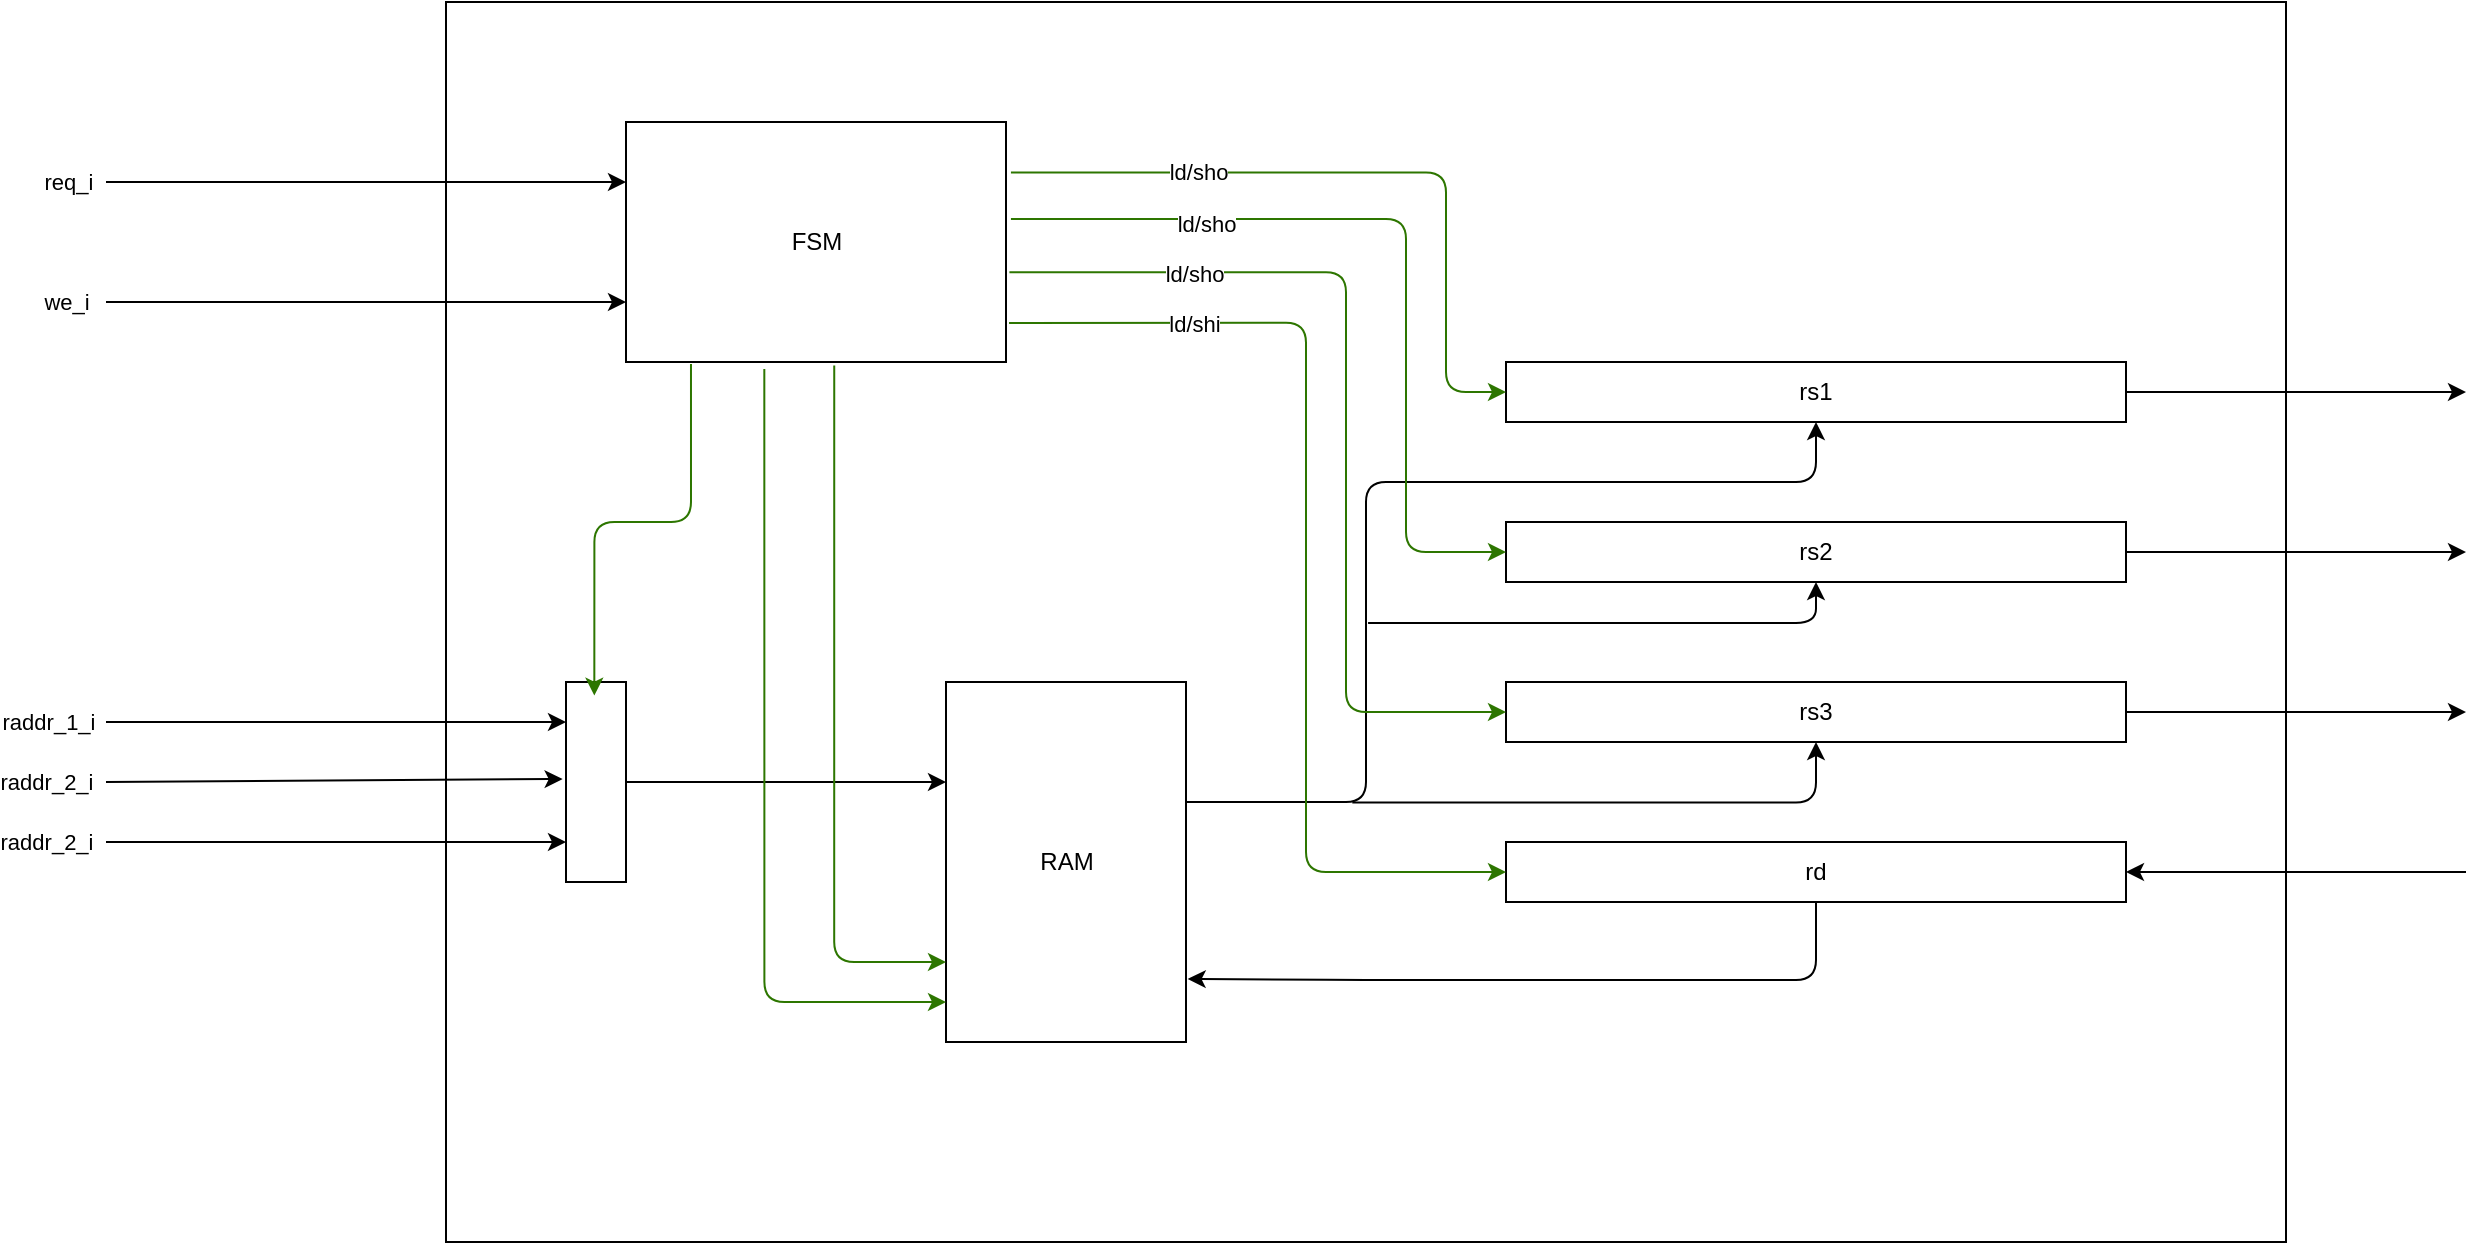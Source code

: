 <mxfile>
    <diagram id="Kk9TPxQ4-yBO7f9f2FwW" name="Page-1">
        <mxGraphModel dx="2396" dy="909" grid="1" gridSize="10" guides="1" tooltips="1" connect="1" arrows="1" fold="1" page="1" pageScale="1" pageWidth="850" pageHeight="1100" math="0" shadow="0">
            <root>
                <mxCell id="0"/>
                <mxCell id="1" parent="0"/>
                <mxCell id="43" value="" style="rounded=0;whiteSpace=wrap;html=1;" vertex="1" parent="1">
                    <mxGeometry x="70" y="30" width="920" height="620" as="geometry"/>
                </mxCell>
                <mxCell id="7" style="edgeStyle=orthogonalEdgeStyle;html=1;exitX=0;exitY=0;exitDx=120;exitDy=60;exitPerimeter=0;entryX=0.5;entryY=1;entryDx=0;entryDy=0;" edge="1" parent="1" source="2" target="3">
                    <mxGeometry relative="1" as="geometry">
                        <Array as="points">
                            <mxPoint x="530" y="430"/>
                            <mxPoint x="530" y="270"/>
                            <mxPoint x="755" y="270"/>
                        </Array>
                    </mxGeometry>
                </mxCell>
                <mxCell id="2" value="RAM" style="externalPins=0;recursiveResize=0;shadow=0;dashed=0;align=center;html=1;strokeWidth=1;shape=mxgraph.rtl.abstract.entity;container=1;collapsible=0;kind=sequential;drawPins=0;left=3;right=2;bottom=0;top=0;" vertex="1" parent="1">
                    <mxGeometry x="320" y="370" width="120" height="180" as="geometry"/>
                </mxCell>
                <mxCell id="3" value="rs1" style="rounded=0;whiteSpace=wrap;html=1;" vertex="1" parent="1">
                    <mxGeometry x="600" y="210" width="310" height="30" as="geometry"/>
                </mxCell>
                <mxCell id="4" value="rs2" style="rounded=0;whiteSpace=wrap;html=1;" vertex="1" parent="1">
                    <mxGeometry x="600" y="290" width="310" height="30" as="geometry"/>
                </mxCell>
                <mxCell id="5" value="rs3" style="rounded=0;whiteSpace=wrap;html=1;" vertex="1" parent="1">
                    <mxGeometry x="600" y="370" width="310" height="30" as="geometry"/>
                </mxCell>
                <mxCell id="15" style="edgeStyle=orthogonalEdgeStyle;html=1;entryX=1.007;entryY=0.825;entryDx=0;entryDy=0;entryPerimeter=0;exitX=0.5;exitY=1;exitDx=0;exitDy=0;" edge="1" parent="1" source="6" target="2">
                    <mxGeometry relative="1" as="geometry">
                        <Array as="points">
                            <mxPoint x="755" y="519"/>
                            <mxPoint x="520" y="519"/>
                        </Array>
                    </mxGeometry>
                </mxCell>
                <mxCell id="6" value="rd" style="rounded=0;whiteSpace=wrap;html=1;" vertex="1" parent="1">
                    <mxGeometry x="600" y="450" width="310" height="30" as="geometry"/>
                </mxCell>
                <mxCell id="8" value="" style="endArrow=classic;html=1;exitX=0.264;exitY=1.001;exitDx=0;exitDy=0;exitPerimeter=0;entryX=0.5;entryY=1;entryDx=0;entryDy=0;edgeStyle=orthogonalEdgeStyle;" edge="1" parent="1" source="7" target="5">
                    <mxGeometry width="50" height="50" relative="1" as="geometry">
                        <mxPoint x="650" y="470" as="sourcePoint"/>
                        <mxPoint x="790" y="430" as="targetPoint"/>
                        <Array as="points">
                            <mxPoint x="755" y="430"/>
                        </Array>
                    </mxGeometry>
                </mxCell>
                <mxCell id="9" value="" style="endArrow=classic;html=1;exitX=0.289;exitY=0.529;exitDx=0;exitDy=0;exitPerimeter=0;entryX=0.5;entryY=1;entryDx=0;entryDy=0;edgeStyle=orthogonalEdgeStyle;" edge="1" parent="1" source="7" target="4">
                    <mxGeometry width="50" height="50" relative="1" as="geometry">
                        <mxPoint x="680" y="390" as="sourcePoint"/>
                        <mxPoint x="730" y="340" as="targetPoint"/>
                        <Array as="points">
                            <mxPoint x="755" y="341"/>
                        </Array>
                    </mxGeometry>
                </mxCell>
                <mxCell id="10" value="" style="endArrow=classic;html=1;exitX=1;exitY=0.5;exitDx=0;exitDy=0;" edge="1" parent="1" source="3">
                    <mxGeometry width="50" height="50" relative="1" as="geometry">
                        <mxPoint x="1040" y="280" as="sourcePoint"/>
                        <mxPoint x="1080" y="225" as="targetPoint"/>
                    </mxGeometry>
                </mxCell>
                <mxCell id="11" value="" style="endArrow=classic;html=1;exitX=1;exitY=0.5;exitDx=0;exitDy=0;" edge="1" parent="1" source="4">
                    <mxGeometry width="50" height="50" relative="1" as="geometry">
                        <mxPoint x="930" y="305" as="sourcePoint"/>
                        <mxPoint x="1080" y="305" as="targetPoint"/>
                    </mxGeometry>
                </mxCell>
                <mxCell id="12" value="" style="endArrow=classic;html=1;entryX=1;entryY=0.5;entryDx=0;entryDy=0;" edge="1" parent="1" target="6">
                    <mxGeometry width="50" height="50" relative="1" as="geometry">
                        <mxPoint x="1080" y="465" as="sourcePoint"/>
                        <mxPoint x="1090" y="315" as="targetPoint"/>
                    </mxGeometry>
                </mxCell>
                <mxCell id="13" value="" style="endArrow=classic;html=1;exitX=1;exitY=0.5;exitDx=0;exitDy=0;" edge="1" parent="1" source="5">
                    <mxGeometry width="50" height="50" relative="1" as="geometry">
                        <mxPoint x="930" y="384.66" as="sourcePoint"/>
                        <mxPoint x="1080" y="385" as="targetPoint"/>
                    </mxGeometry>
                </mxCell>
                <mxCell id="21" style="edgeStyle=orthogonalEdgeStyle;html=1;entryX=0;entryY=0;entryDx=0;entryDy=50;entryPerimeter=0;" edge="1" parent="1" source="16" target="2">
                    <mxGeometry relative="1" as="geometry"/>
                </mxCell>
                <mxCell id="16" value="" style="externalPins=0;recursiveResize=0;shadow=0;dashed=0;align=center;html=1;strokeWidth=1;shape=mxgraph.rtl.abstract.entity;container=1;collapsible=0;kind=mux;drawPins=0;left=4;right=1;bottom=0;top=0;" vertex="1" parent="1">
                    <mxGeometry x="130" y="370" width="30" height="100" as="geometry"/>
                </mxCell>
                <mxCell id="17" value="" style="endArrow=classic;html=1;entryX=0;entryY=0;entryDx=0;entryDy=20;entryPerimeter=0;" edge="1" parent="1" target="16">
                    <mxGeometry width="50" height="50" relative="1" as="geometry">
                        <mxPoint x="-100" y="390" as="sourcePoint"/>
                        <mxPoint x="-50" y="360" as="targetPoint"/>
                    </mxGeometry>
                </mxCell>
                <mxCell id="37" value="raddr_1_i" style="edgeLabel;html=1;align=center;verticalAlign=middle;resizable=0;points=[];" vertex="1" connectable="0" parent="17">
                    <mxGeometry x="-0.891" relative="1" as="geometry">
                        <mxPoint x="-42" as="offset"/>
                    </mxGeometry>
                </mxCell>
                <mxCell id="18" value="" style="endArrow=classic;html=1;entryX=-0.056;entryY=0.485;entryDx=0;entryDy=0;entryPerimeter=0;" edge="1" parent="1" target="16">
                    <mxGeometry width="50" height="50" relative="1" as="geometry">
                        <mxPoint x="-100" y="420" as="sourcePoint"/>
                        <mxPoint x="120" y="419.58" as="targetPoint"/>
                    </mxGeometry>
                </mxCell>
                <mxCell id="38" value="raddr_2_i" style="edgeLabel;html=1;align=center;verticalAlign=middle;resizable=0;points=[];" vertex="1" connectable="0" parent="18">
                    <mxGeometry x="-0.766" y="-1" relative="1" as="geometry">
                        <mxPoint x="-57" y="-1" as="offset"/>
                    </mxGeometry>
                </mxCell>
                <mxCell id="20" value="" style="endArrow=classic;html=1;entryX=0;entryY=0;entryDx=0;entryDy=80;entryPerimeter=0;" edge="1" parent="1" target="16">
                    <mxGeometry width="50" height="50" relative="1" as="geometry">
                        <mxPoint x="-100" y="450" as="sourcePoint"/>
                        <mxPoint x="100" y="440" as="targetPoint"/>
                    </mxGeometry>
                </mxCell>
                <mxCell id="39" value="raddr_2_i" style="edgeLabel;html=1;align=center;verticalAlign=middle;resizable=0;points=[];" vertex="1" connectable="0" parent="20">
                    <mxGeometry x="-0.775" y="-3" relative="1" as="geometry">
                        <mxPoint x="-56" y="-3" as="offset"/>
                    </mxGeometry>
                </mxCell>
                <mxCell id="23" value="FSM" style="externalPins=0;recursiveResize=0;shadow=0;dashed=0;align=center;html=1;strokeWidth=1;shape=mxgraph.rtl.abstract.entity;container=1;collapsible=0;kind=sequential;drawPins=0;left=3;right=2;bottom=0;top=0;" vertex="1" parent="1">
                    <mxGeometry x="160" y="90" width="190" height="120" as="geometry"/>
                </mxCell>
                <mxCell id="25" value="" style="endArrow=classic;html=1;entryX=0;entryY=0.5;entryDx=0;entryDy=0;exitX=1.013;exitY=0.21;exitDx=0;exitDy=0;exitPerimeter=0;edgeStyle=orthogonalEdgeStyle;fillColor=#60a917;strokeColor=#2D7600;" edge="1" parent="1" source="23" target="3">
                    <mxGeometry width="50" height="50" relative="1" as="geometry">
                        <mxPoint x="450" y="150" as="sourcePoint"/>
                        <mxPoint x="500" y="100" as="targetPoint"/>
                        <Array as="points">
                            <mxPoint x="570" y="115"/>
                            <mxPoint x="570" y="225"/>
                        </Array>
                    </mxGeometry>
                </mxCell>
                <mxCell id="29" value="ld/sho" style="edgeLabel;html=1;align=center;verticalAlign=middle;resizable=0;points=[];" vertex="1" connectable="0" parent="25">
                    <mxGeometry x="-0.48" relative="1" as="geometry">
                        <mxPoint as="offset"/>
                    </mxGeometry>
                </mxCell>
                <mxCell id="26" value="" style="endArrow=classic;html=1;entryX=0;entryY=0.5;entryDx=0;entryDy=0;exitX=1.013;exitY=0.404;exitDx=0;exitDy=0;exitPerimeter=0;edgeStyle=orthogonalEdgeStyle;fillColor=#60a917;strokeColor=#2D7600;" edge="1" parent="1" source="23" target="4">
                    <mxGeometry width="50" height="50" relative="1" as="geometry">
                        <mxPoint x="362.47" y="125.2" as="sourcePoint"/>
                        <mxPoint x="610" y="235" as="targetPoint"/>
                        <Array as="points">
                            <mxPoint x="550" y="139"/>
                            <mxPoint x="550" y="305"/>
                        </Array>
                    </mxGeometry>
                </mxCell>
                <mxCell id="30" value="ld/sho" style="edgeLabel;html=1;align=center;verticalAlign=middle;resizable=0;points=[];" vertex="1" connectable="0" parent="26">
                    <mxGeometry x="-0.578" y="-2" relative="1" as="geometry">
                        <mxPoint x="10" as="offset"/>
                    </mxGeometry>
                </mxCell>
                <mxCell id="27" value="" style="endArrow=classic;html=1;exitX=1.009;exitY=0.626;exitDx=0;exitDy=0;exitPerimeter=0;edgeStyle=orthogonalEdgeStyle;fillColor=#60a917;strokeColor=#2D7600;entryX=0;entryY=0.5;entryDx=0;entryDy=0;" edge="1" parent="1" source="23" target="5">
                    <mxGeometry width="50" height="50" relative="1" as="geometry">
                        <mxPoint x="362.47" y="148.48" as="sourcePoint"/>
                        <mxPoint x="590" y="385" as="targetPoint"/>
                        <Array as="points">
                            <mxPoint x="520" y="165"/>
                            <mxPoint x="520" y="385"/>
                        </Array>
                    </mxGeometry>
                </mxCell>
                <mxCell id="31" value="ld/sho" style="edgeLabel;html=1;align=center;verticalAlign=middle;resizable=0;points=[];" vertex="1" connectable="0" parent="27">
                    <mxGeometry x="-0.606" y="-1" relative="1" as="geometry">
                        <mxPoint as="offset"/>
                    </mxGeometry>
                </mxCell>
                <mxCell id="28" value="" style="endArrow=classic;html=1;exitX=1.008;exitY=0.837;exitDx=0;exitDy=0;exitPerimeter=0;edgeStyle=orthogonalEdgeStyle;fillColor=#60a917;strokeColor=#2D7600;entryX=0;entryY=0.5;entryDx=0;entryDy=0;" edge="1" parent="1" source="23" target="6">
                    <mxGeometry width="50" height="50" relative="1" as="geometry">
                        <mxPoint x="370.0" y="180.12" as="sourcePoint"/>
                        <mxPoint x="618.29" y="400" as="targetPoint"/>
                        <Array as="points">
                            <mxPoint x="500" y="190"/>
                            <mxPoint x="500" y="465"/>
                        </Array>
                    </mxGeometry>
                </mxCell>
                <mxCell id="32" value="ld/shi" style="edgeLabel;html=1;align=center;verticalAlign=middle;resizable=0;points=[];" vertex="1" connectable="0" parent="28">
                    <mxGeometry x="-0.649" relative="1" as="geometry">
                        <mxPoint as="offset"/>
                    </mxGeometry>
                </mxCell>
                <mxCell id="33" value="" style="endArrow=classic;html=1;entryX=0;entryY=0;entryDx=0;entryDy=30;entryPerimeter=0;" edge="1" parent="1" target="23">
                    <mxGeometry width="50" height="50" relative="1" as="geometry">
                        <mxPoint x="-100" y="120" as="sourcePoint"/>
                        <mxPoint x="80" y="120" as="targetPoint"/>
                    </mxGeometry>
                </mxCell>
                <mxCell id="35" value="req_i" style="edgeLabel;html=1;align=center;verticalAlign=middle;resizable=0;points=[];" vertex="1" connectable="0" parent="33">
                    <mxGeometry x="-0.859" y="-2" relative="1" as="geometry">
                        <mxPoint x="-38" y="-2" as="offset"/>
                    </mxGeometry>
                </mxCell>
                <mxCell id="34" value="" style="endArrow=classic;html=1;entryX=0;entryY=0;entryDx=0;entryDy=90;entryPerimeter=0;" edge="1" parent="1" target="23">
                    <mxGeometry width="50" height="50" relative="1" as="geometry">
                        <mxPoint x="-100" y="180" as="sourcePoint"/>
                        <mxPoint x="140" y="180" as="targetPoint"/>
                    </mxGeometry>
                </mxCell>
                <mxCell id="36" value="we_i" style="edgeLabel;html=1;align=center;verticalAlign=middle;resizable=0;points=[];" vertex="1" connectable="0" parent="34">
                    <mxGeometry x="-0.314" relative="1" as="geometry">
                        <mxPoint x="-109" as="offset"/>
                    </mxGeometry>
                </mxCell>
                <mxCell id="40" value="" style="endArrow=classic;html=1;exitX=0.171;exitY=1.008;exitDx=0;exitDy=0;exitPerimeter=0;entryX=0.472;entryY=0.068;entryDx=0;entryDy=0;entryPerimeter=0;edgeStyle=orthogonalEdgeStyle;fillColor=#60a917;strokeColor=#2D7600;" edge="1" parent="1" source="23" target="16">
                    <mxGeometry width="50" height="50" relative="1" as="geometry">
                        <mxPoint x="260" y="330" as="sourcePoint"/>
                        <mxPoint x="310" y="280" as="targetPoint"/>
                    </mxGeometry>
                </mxCell>
                <mxCell id="41" value="" style="endArrow=classic;html=1;exitX=0.364;exitY=1.029;exitDx=0;exitDy=0;exitPerimeter=0;entryX=0;entryY=0.889;entryDx=0;entryDy=0;entryPerimeter=0;edgeStyle=orthogonalEdgeStyle;fillColor=#60a917;strokeColor=#2D7600;" edge="1" parent="1" source="23" target="2">
                    <mxGeometry width="50" height="50" relative="1" as="geometry">
                        <mxPoint x="248.33" y="350" as="sourcePoint"/>
                        <mxPoint x="200.0" y="515.84" as="targetPoint"/>
                    </mxGeometry>
                </mxCell>
                <mxCell id="42" value="" style="endArrow=classic;html=1;exitX=0.548;exitY=1.015;exitDx=0;exitDy=0;exitPerimeter=0;entryX=0;entryY=0.778;entryDx=0;entryDy=0;entryPerimeter=0;edgeStyle=orthogonalEdgeStyle;fillColor=#60a917;strokeColor=#2D7600;" edge="1" parent="1" source="23" target="2">
                    <mxGeometry width="50" height="50" relative="1" as="geometry">
                        <mxPoint x="239.16" y="223.48" as="sourcePoint"/>
                        <mxPoint x="330" y="540.02" as="targetPoint"/>
                    </mxGeometry>
                </mxCell>
            </root>
        </mxGraphModel>
    </diagram>
</mxfile>